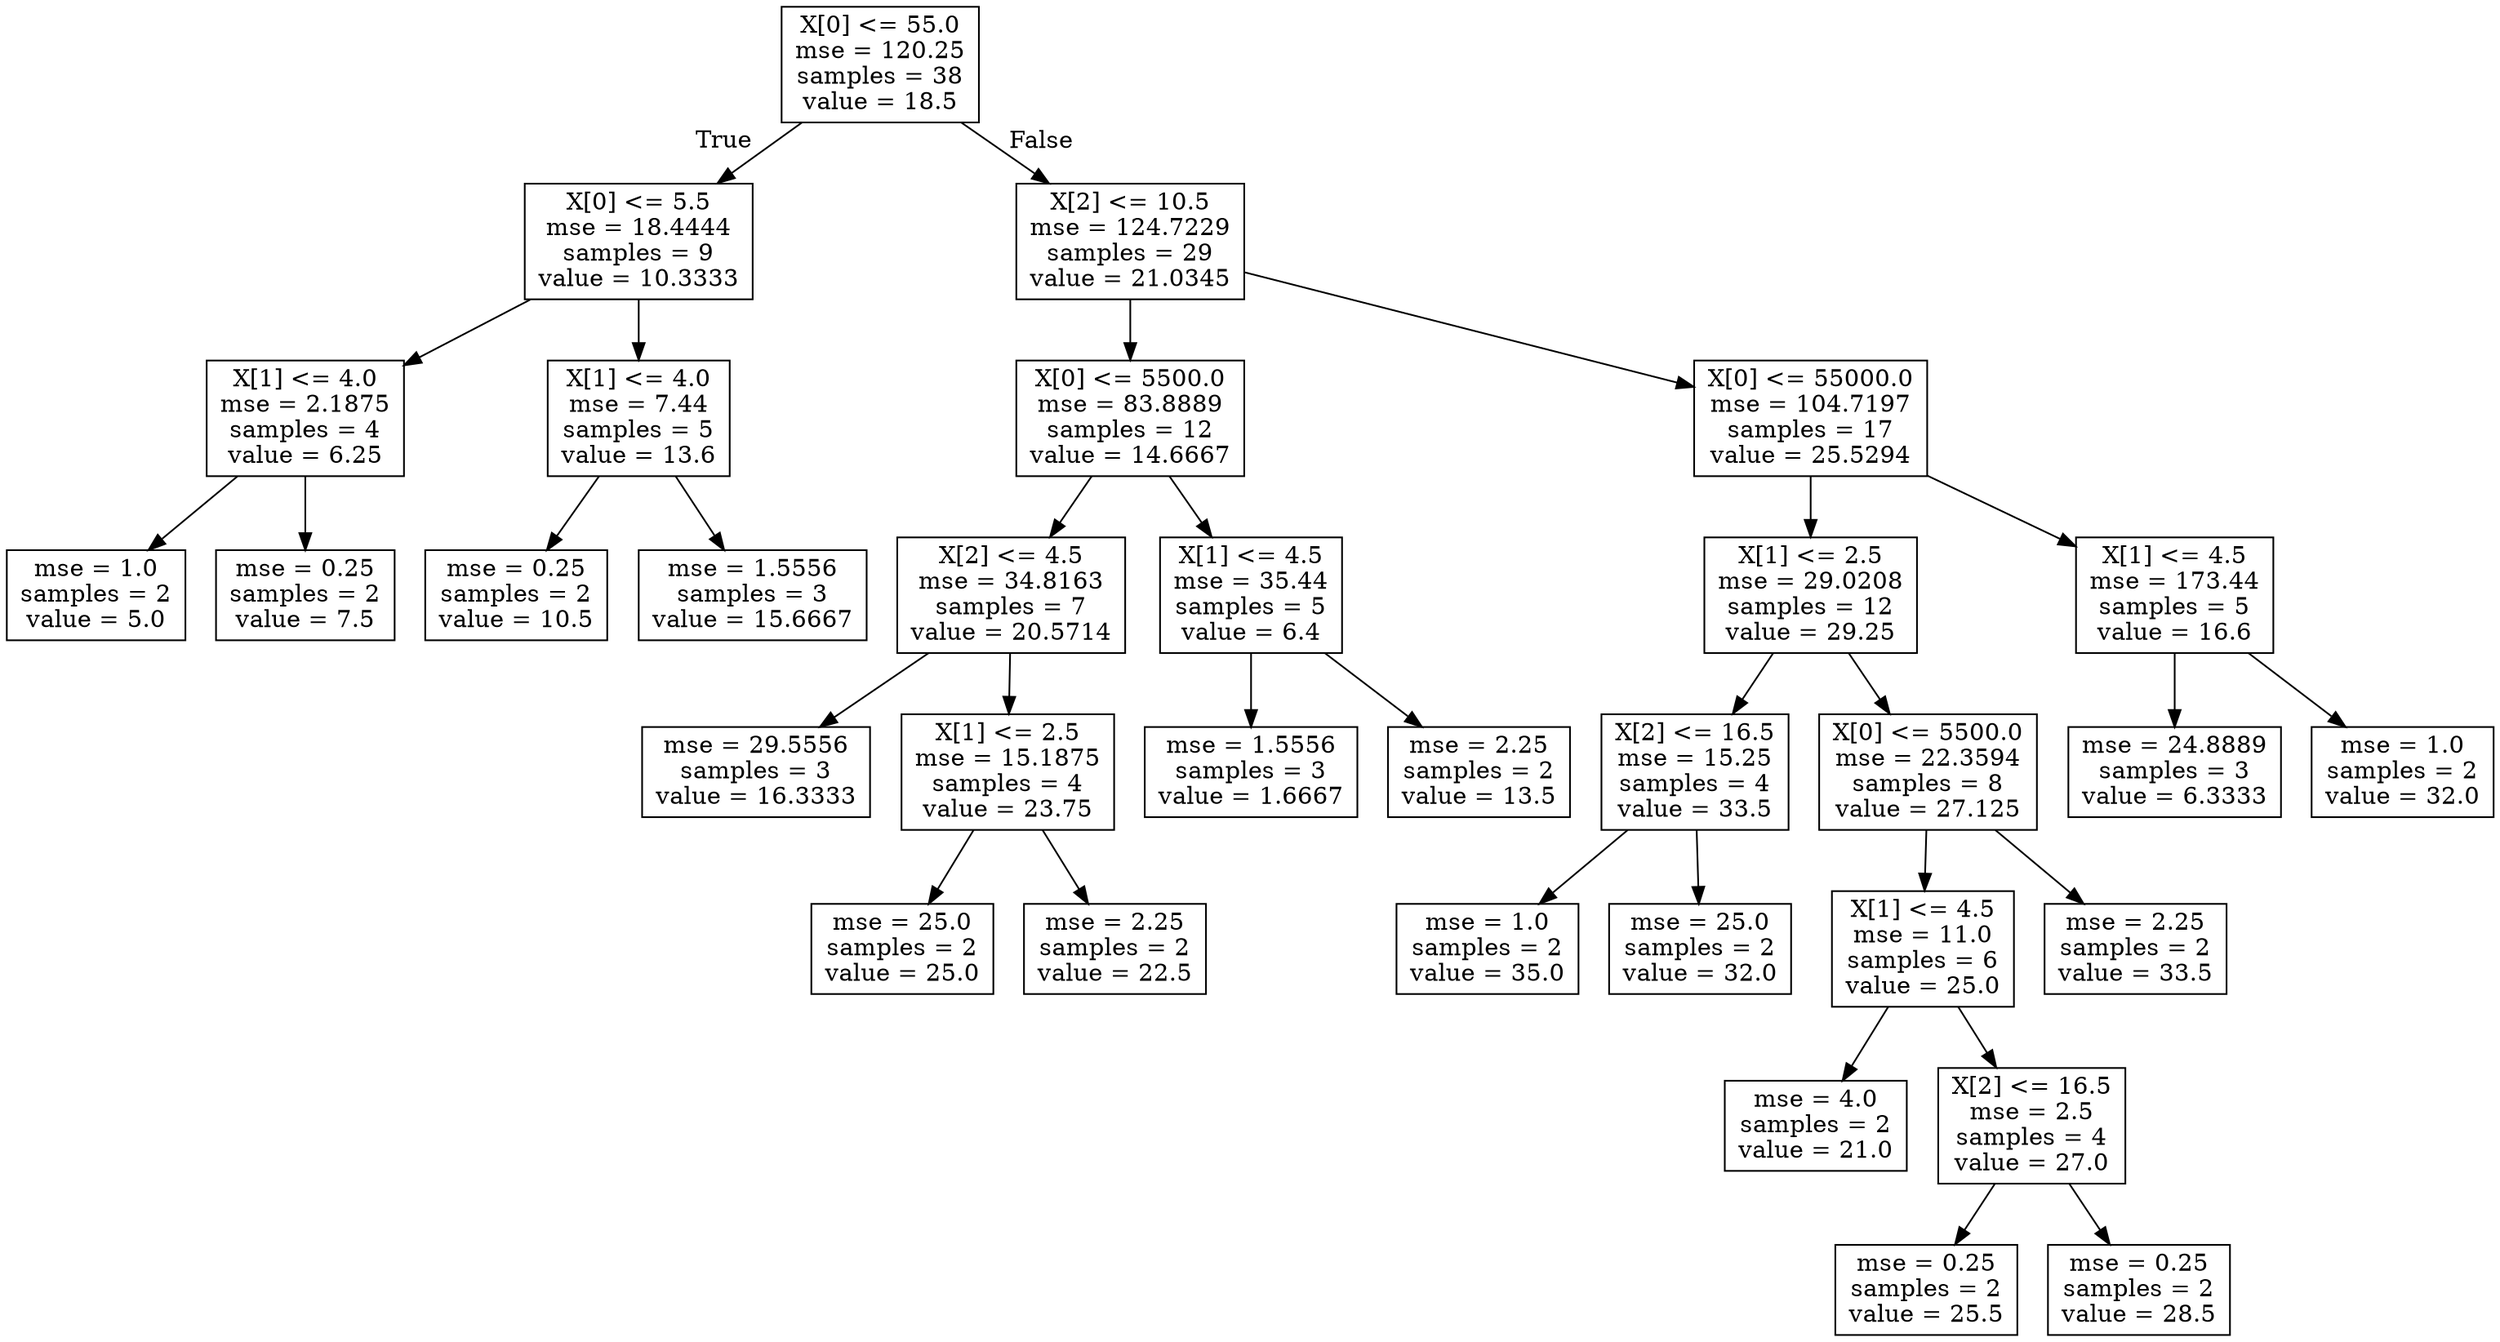 digraph Tree {
node [shape=box] ;
0 [label="X[0] <= 55.0\nmse = 120.25\nsamples = 38\nvalue = 18.5"] ;
1 [label="X[0] <= 5.5\nmse = 18.4444\nsamples = 9\nvalue = 10.3333"] ;
0 -> 1 [labeldistance=2.5, labelangle=45, headlabel="True"] ;
2 [label="X[1] <= 4.0\nmse = 2.1875\nsamples = 4\nvalue = 6.25"] ;
1 -> 2 ;
3 [label="mse = 1.0\nsamples = 2\nvalue = 5.0"] ;
2 -> 3 ;
4 [label="mse = 0.25\nsamples = 2\nvalue = 7.5"] ;
2 -> 4 ;
5 [label="X[1] <= 4.0\nmse = 7.44\nsamples = 5\nvalue = 13.6"] ;
1 -> 5 ;
6 [label="mse = 0.25\nsamples = 2\nvalue = 10.5"] ;
5 -> 6 ;
7 [label="mse = 1.5556\nsamples = 3\nvalue = 15.6667"] ;
5 -> 7 ;
8 [label="X[2] <= 10.5\nmse = 124.7229\nsamples = 29\nvalue = 21.0345"] ;
0 -> 8 [labeldistance=2.5, labelangle=-45, headlabel="False"] ;
9 [label="X[0] <= 5500.0\nmse = 83.8889\nsamples = 12\nvalue = 14.6667"] ;
8 -> 9 ;
10 [label="X[2] <= 4.5\nmse = 34.8163\nsamples = 7\nvalue = 20.5714"] ;
9 -> 10 ;
11 [label="mse = 29.5556\nsamples = 3\nvalue = 16.3333"] ;
10 -> 11 ;
12 [label="X[1] <= 2.5\nmse = 15.1875\nsamples = 4\nvalue = 23.75"] ;
10 -> 12 ;
13 [label="mse = 25.0\nsamples = 2\nvalue = 25.0"] ;
12 -> 13 ;
14 [label="mse = 2.25\nsamples = 2\nvalue = 22.5"] ;
12 -> 14 ;
15 [label="X[1] <= 4.5\nmse = 35.44\nsamples = 5\nvalue = 6.4"] ;
9 -> 15 ;
16 [label="mse = 1.5556\nsamples = 3\nvalue = 1.6667"] ;
15 -> 16 ;
17 [label="mse = 2.25\nsamples = 2\nvalue = 13.5"] ;
15 -> 17 ;
18 [label="X[0] <= 55000.0\nmse = 104.7197\nsamples = 17\nvalue = 25.5294"] ;
8 -> 18 ;
19 [label="X[1] <= 2.5\nmse = 29.0208\nsamples = 12\nvalue = 29.25"] ;
18 -> 19 ;
20 [label="X[2] <= 16.5\nmse = 15.25\nsamples = 4\nvalue = 33.5"] ;
19 -> 20 ;
21 [label="mse = 1.0\nsamples = 2\nvalue = 35.0"] ;
20 -> 21 ;
22 [label="mse = 25.0\nsamples = 2\nvalue = 32.0"] ;
20 -> 22 ;
23 [label="X[0] <= 5500.0\nmse = 22.3594\nsamples = 8\nvalue = 27.125"] ;
19 -> 23 ;
24 [label="X[1] <= 4.5\nmse = 11.0\nsamples = 6\nvalue = 25.0"] ;
23 -> 24 ;
25 [label="mse = 4.0\nsamples = 2\nvalue = 21.0"] ;
24 -> 25 ;
26 [label="X[2] <= 16.5\nmse = 2.5\nsamples = 4\nvalue = 27.0"] ;
24 -> 26 ;
27 [label="mse = 0.25\nsamples = 2\nvalue = 25.5"] ;
26 -> 27 ;
28 [label="mse = 0.25\nsamples = 2\nvalue = 28.5"] ;
26 -> 28 ;
29 [label="mse = 2.25\nsamples = 2\nvalue = 33.5"] ;
23 -> 29 ;
30 [label="X[1] <= 4.5\nmse = 173.44\nsamples = 5\nvalue = 16.6"] ;
18 -> 30 ;
31 [label="mse = 24.8889\nsamples = 3\nvalue = 6.3333"] ;
30 -> 31 ;
32 [label="mse = 1.0\nsamples = 2\nvalue = 32.0"] ;
30 -> 32 ;
}